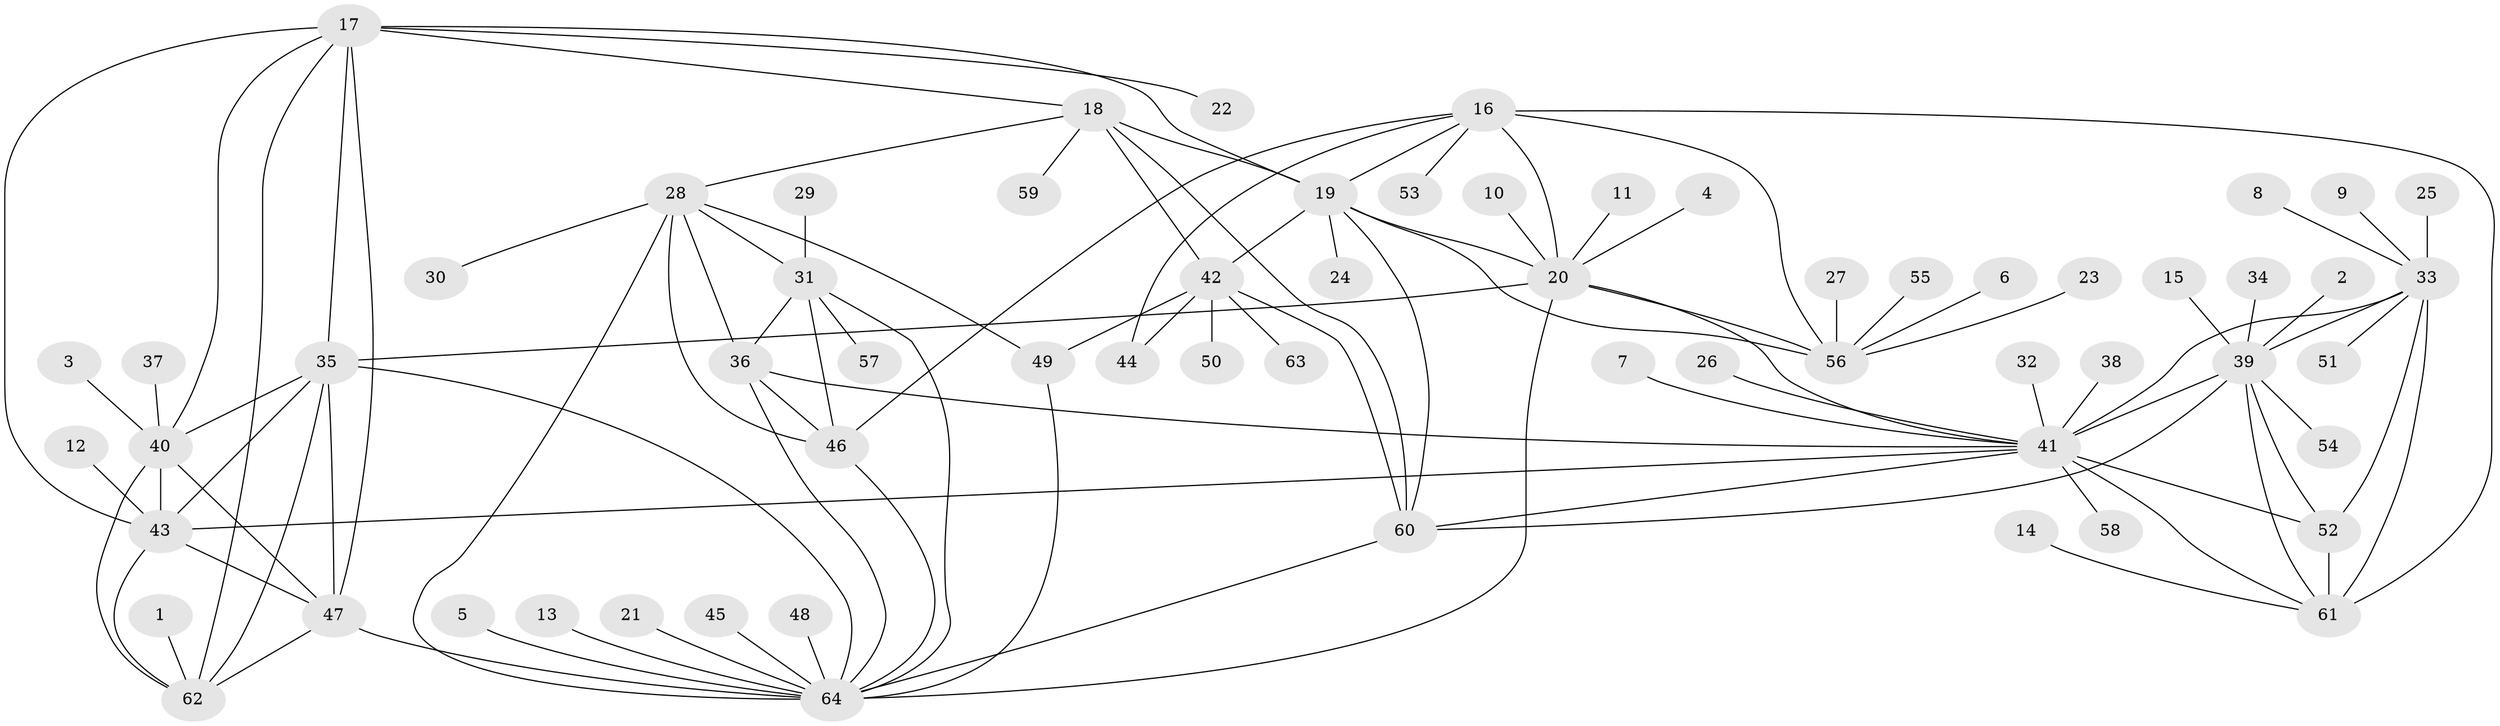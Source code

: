 // original degree distribution, {6: 0.048, 13: 0.008, 11: 0.016, 10: 0.024, 5: 0.016, 9: 0.04, 8: 0.032, 7: 0.032, 15: 0.008, 14: 0.008, 12: 0.008, 1: 0.56, 3: 0.024, 2: 0.168, 4: 0.008}
// Generated by graph-tools (version 1.1) at 2025/50/03/09/25 03:50:43]
// undirected, 64 vertices, 106 edges
graph export_dot {
graph [start="1"]
  node [color=gray90,style=filled];
  1;
  2;
  3;
  4;
  5;
  6;
  7;
  8;
  9;
  10;
  11;
  12;
  13;
  14;
  15;
  16;
  17;
  18;
  19;
  20;
  21;
  22;
  23;
  24;
  25;
  26;
  27;
  28;
  29;
  30;
  31;
  32;
  33;
  34;
  35;
  36;
  37;
  38;
  39;
  40;
  41;
  42;
  43;
  44;
  45;
  46;
  47;
  48;
  49;
  50;
  51;
  52;
  53;
  54;
  55;
  56;
  57;
  58;
  59;
  60;
  61;
  62;
  63;
  64;
  1 -- 62 [weight=1.0];
  2 -- 39 [weight=1.0];
  3 -- 40 [weight=1.0];
  4 -- 20 [weight=1.0];
  5 -- 64 [weight=1.0];
  6 -- 56 [weight=1.0];
  7 -- 41 [weight=1.0];
  8 -- 33 [weight=1.0];
  9 -- 33 [weight=1.0];
  10 -- 20 [weight=1.0];
  11 -- 20 [weight=1.0];
  12 -- 43 [weight=1.0];
  13 -- 64 [weight=1.0];
  14 -- 61 [weight=1.0];
  15 -- 39 [weight=1.0];
  16 -- 19 [weight=4.0];
  16 -- 20 [weight=3.0];
  16 -- 44 [weight=1.0];
  16 -- 46 [weight=1.0];
  16 -- 53 [weight=1.0];
  16 -- 56 [weight=3.0];
  16 -- 61 [weight=1.0];
  17 -- 18 [weight=1.0];
  17 -- 19 [weight=1.0];
  17 -- 22 [weight=1.0];
  17 -- 35 [weight=1.0];
  17 -- 40 [weight=1.0];
  17 -- 43 [weight=1.0];
  17 -- 47 [weight=1.0];
  17 -- 62 [weight=1.0];
  18 -- 19 [weight=3.0];
  18 -- 28 [weight=1.0];
  18 -- 42 [weight=3.0];
  18 -- 59 [weight=1.0];
  18 -- 60 [weight=3.0];
  19 -- 20 [weight=1.0];
  19 -- 24 [weight=1.0];
  19 -- 42 [weight=1.0];
  19 -- 56 [weight=1.0];
  19 -- 60 [weight=1.0];
  20 -- 35 [weight=1.0];
  20 -- 41 [weight=1.0];
  20 -- 56 [weight=1.0];
  20 -- 64 [weight=1.0];
  21 -- 64 [weight=1.0];
  23 -- 56 [weight=1.0];
  25 -- 33 [weight=1.0];
  26 -- 41 [weight=1.0];
  27 -- 56 [weight=1.0];
  28 -- 30 [weight=1.0];
  28 -- 31 [weight=1.0];
  28 -- 36 [weight=1.0];
  28 -- 46 [weight=2.0];
  28 -- 49 [weight=1.0];
  28 -- 64 [weight=2.0];
  29 -- 31 [weight=1.0];
  31 -- 36 [weight=1.0];
  31 -- 46 [weight=2.0];
  31 -- 57 [weight=1.0];
  31 -- 64 [weight=1.0];
  32 -- 41 [weight=1.0];
  33 -- 39 [weight=2.0];
  33 -- 41 [weight=2.0];
  33 -- 51 [weight=1.0];
  33 -- 52 [weight=2.0];
  33 -- 61 [weight=2.0];
  34 -- 39 [weight=1.0];
  35 -- 40 [weight=1.0];
  35 -- 43 [weight=1.0];
  35 -- 47 [weight=1.0];
  35 -- 62 [weight=1.0];
  35 -- 64 [weight=1.0];
  36 -- 41 [weight=1.0];
  36 -- 46 [weight=2.0];
  36 -- 64 [weight=1.0];
  37 -- 40 [weight=1.0];
  38 -- 41 [weight=1.0];
  39 -- 41 [weight=1.0];
  39 -- 52 [weight=1.0];
  39 -- 54 [weight=1.0];
  39 -- 60 [weight=1.0];
  39 -- 61 [weight=1.0];
  40 -- 43 [weight=1.0];
  40 -- 47 [weight=1.0];
  40 -- 62 [weight=1.0];
  41 -- 43 [weight=1.0];
  41 -- 52 [weight=1.0];
  41 -- 58 [weight=1.0];
  41 -- 60 [weight=1.0];
  41 -- 61 [weight=1.0];
  42 -- 44 [weight=1.0];
  42 -- 49 [weight=1.0];
  42 -- 50 [weight=1.0];
  42 -- 60 [weight=1.0];
  42 -- 63 [weight=1.0];
  43 -- 47 [weight=1.0];
  43 -- 62 [weight=1.0];
  45 -- 64 [weight=1.0];
  46 -- 64 [weight=2.0];
  47 -- 62 [weight=1.0];
  47 -- 64 [weight=1.0];
  48 -- 64 [weight=1.0];
  49 -- 64 [weight=1.0];
  52 -- 61 [weight=1.0];
  55 -- 56 [weight=1.0];
  60 -- 64 [weight=1.0];
}
